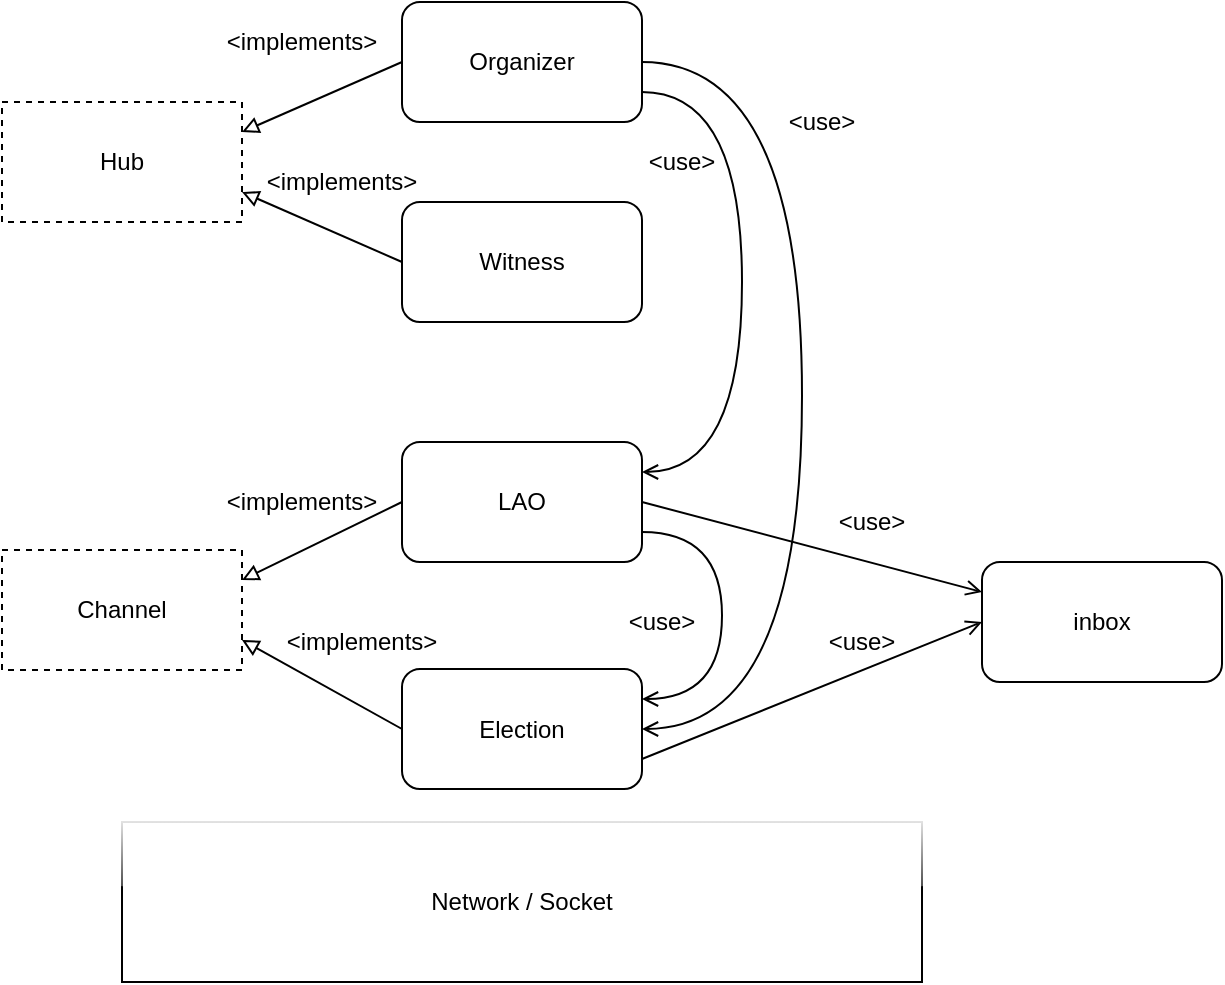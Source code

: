 <mxfile version="15.2.7" type="device"><diagram id="J6va4wnI8ZivqrAzwn56" name="Page-1"><mxGraphModel dx="1106" dy="997" grid="1" gridSize="10" guides="1" tooltips="1" connect="1" arrows="1" fold="1" page="1" pageScale="1" pageWidth="1169" pageHeight="827" math="0" shadow="0"><root><mxCell id="0"/><mxCell id="1" parent="0"/><mxCell id="gjCgtJmu76KnoSji2voS-6" style="rounded=0;orthogonalLoop=1;jettySize=auto;html=1;startArrow=block;startFill=0;endArrow=none;endFill=0;entryX=0;entryY=0.5;entryDx=0;entryDy=0;exitX=1;exitY=0.25;exitDx=0;exitDy=0;" edge="1" parent="1" source="gjCgtJmu76KnoSji2voS-1" target="gjCgtJmu76KnoSji2voS-3"><mxGeometry relative="1" as="geometry"><mxPoint x="700" y="160" as="targetPoint"/></mxGeometry></mxCell><mxCell id="gjCgtJmu76KnoSji2voS-7" style="rounded=0;orthogonalLoop=1;jettySize=auto;html=1;entryX=0;entryY=0.5;entryDx=0;entryDy=0;endArrow=none;endFill=0;startArrow=block;startFill=0;exitX=1;exitY=0.75;exitDx=0;exitDy=0;" edge="1" parent="1" source="gjCgtJmu76KnoSji2voS-1" target="gjCgtJmu76KnoSji2voS-4"><mxGeometry relative="1" as="geometry"/></mxCell><mxCell id="gjCgtJmu76KnoSji2voS-1" value="Hub" style="rounded=0;whiteSpace=wrap;html=1;dashed=1;" vertex="1" parent="1"><mxGeometry x="150" y="130" width="120" height="60" as="geometry"/></mxCell><mxCell id="gjCgtJmu76KnoSji2voS-2" value="Channel" style="rounded=0;whiteSpace=wrap;html=1;dashed=1;" vertex="1" parent="1"><mxGeometry x="150" y="354" width="120" height="60" as="geometry"/></mxCell><mxCell id="gjCgtJmu76KnoSji2voS-16" style="edgeStyle=orthogonalEdgeStyle;curved=1;rounded=0;orthogonalLoop=1;jettySize=auto;html=1;entryX=1;entryY=0.5;entryDx=0;entryDy=0;startArrow=none;startFill=0;endArrow=open;endFill=0;exitX=1;exitY=0.5;exitDx=0;exitDy=0;" edge="1" parent="1" source="gjCgtJmu76KnoSji2voS-3" target="gjCgtJmu76KnoSji2voS-8"><mxGeometry relative="1" as="geometry"><Array as="points"><mxPoint x="550" y="110"/><mxPoint x="550" y="444"/></Array></mxGeometry></mxCell><mxCell id="gjCgtJmu76KnoSji2voS-17" style="edgeStyle=orthogonalEdgeStyle;curved=1;rounded=0;orthogonalLoop=1;jettySize=auto;html=1;entryX=1;entryY=0.25;entryDx=0;entryDy=0;startArrow=none;startFill=0;endArrow=open;endFill=0;exitX=1;exitY=0.75;exitDx=0;exitDy=0;" edge="1" parent="1" source="gjCgtJmu76KnoSji2voS-3" target="gjCgtJmu76KnoSji2voS-9"><mxGeometry relative="1" as="geometry"><Array as="points"><mxPoint x="520" y="125"/><mxPoint x="520" y="315"/></Array></mxGeometry></mxCell><mxCell id="gjCgtJmu76KnoSji2voS-3" value="Organizer" style="rounded=1;whiteSpace=wrap;html=1;glass=0;" vertex="1" parent="1"><mxGeometry x="350" y="80" width="120" height="60" as="geometry"/></mxCell><mxCell id="gjCgtJmu76KnoSji2voS-4" value="Witness" style="rounded=1;whiteSpace=wrap;html=1;glass=0;" vertex="1" parent="1"><mxGeometry x="350" y="180" width="120" height="60" as="geometry"/></mxCell><mxCell id="gjCgtJmu76KnoSji2voS-26" style="rounded=0;orthogonalLoop=1;jettySize=auto;html=1;entryX=0;entryY=0.5;entryDx=0;entryDy=0;startArrow=none;startFill=0;endArrow=open;endFill=0;exitX=1;exitY=0.75;exitDx=0;exitDy=0;" edge="1" parent="1" source="gjCgtJmu76KnoSji2voS-8" target="gjCgtJmu76KnoSji2voS-24"><mxGeometry relative="1" as="geometry"/></mxCell><mxCell id="gjCgtJmu76KnoSji2voS-8" value="Election" style="rounded=1;whiteSpace=wrap;html=1;glass=0;" vertex="1" parent="1"><mxGeometry x="350" y="413.5" width="120" height="60" as="geometry"/></mxCell><mxCell id="gjCgtJmu76KnoSji2voS-13" style="edgeStyle=orthogonalEdgeStyle;rounded=0;orthogonalLoop=1;jettySize=auto;html=1;entryX=1;entryY=0.25;entryDx=0;entryDy=0;startArrow=none;startFill=0;endArrow=open;endFill=0;curved=1;exitX=1;exitY=0.75;exitDx=0;exitDy=0;" edge="1" parent="1" source="gjCgtJmu76KnoSji2voS-9" target="gjCgtJmu76KnoSji2voS-8"><mxGeometry relative="1" as="geometry"><Array as="points"><mxPoint x="510" y="345"/><mxPoint x="510" y="429"/></Array></mxGeometry></mxCell><mxCell id="gjCgtJmu76KnoSji2voS-25" style="rounded=0;orthogonalLoop=1;jettySize=auto;html=1;entryX=0;entryY=0.25;entryDx=0;entryDy=0;startArrow=none;startFill=0;endArrow=open;endFill=0;exitX=1;exitY=0.5;exitDx=0;exitDy=0;" edge="1" parent="1" source="gjCgtJmu76KnoSji2voS-9" target="gjCgtJmu76KnoSji2voS-24"><mxGeometry relative="1" as="geometry"/></mxCell><mxCell id="gjCgtJmu76KnoSji2voS-9" value="LAO" style="rounded=1;whiteSpace=wrap;html=1;glass=0;" vertex="1" parent="1"><mxGeometry x="350" y="300" width="120" height="60" as="geometry"/></mxCell><mxCell id="gjCgtJmu76KnoSji2voS-10" style="rounded=0;orthogonalLoop=1;jettySize=auto;html=1;endArrow=none;endFill=0;startArrow=block;startFill=0;exitX=1;exitY=0.75;exitDx=0;exitDy=0;entryX=0;entryY=0.5;entryDx=0;entryDy=0;" edge="1" parent="1" source="gjCgtJmu76KnoSji2voS-2" target="gjCgtJmu76KnoSji2voS-8"><mxGeometry relative="1" as="geometry"><mxPoint x="520" y="130" as="sourcePoint"/><mxPoint x="450" y="180" as="targetPoint"/></mxGeometry></mxCell><mxCell id="gjCgtJmu76KnoSji2voS-11" style="rounded=0;orthogonalLoop=1;jettySize=auto;html=1;entryX=0;entryY=0.5;entryDx=0;entryDy=0;endArrow=none;endFill=0;startArrow=block;startFill=0;exitX=1;exitY=0.25;exitDx=0;exitDy=0;" edge="1" parent="1" source="gjCgtJmu76KnoSji2voS-2" target="gjCgtJmu76KnoSji2voS-9"><mxGeometry relative="1" as="geometry"><mxPoint x="530" y="140" as="sourcePoint"/><mxPoint x="460" y="190" as="targetPoint"/></mxGeometry></mxCell><mxCell id="gjCgtJmu76KnoSji2voS-18" value="Network / Socket" style="rounded=0;whiteSpace=wrap;html=1;glass=1;" vertex="1" parent="1"><mxGeometry x="210" y="490" width="400" height="80" as="geometry"/></mxCell><mxCell id="gjCgtJmu76KnoSji2voS-20" value="&amp;lt;implements&amp;gt;" style="text;html=1;strokeColor=none;fillColor=none;align=center;verticalAlign=middle;whiteSpace=wrap;rounded=0;glass=1;" vertex="1" parent="1"><mxGeometry x="280" y="90" width="40" height="20" as="geometry"/></mxCell><mxCell id="gjCgtJmu76KnoSji2voS-22" value="&amp;lt;use&amp;gt;" style="text;html=1;strokeColor=none;fillColor=none;align=center;verticalAlign=middle;whiteSpace=wrap;rounded=0;glass=1;" vertex="1" parent="1"><mxGeometry x="540" y="130" width="40" height="20" as="geometry"/></mxCell><mxCell id="gjCgtJmu76KnoSji2voS-24" value="inbox" style="rounded=1;whiteSpace=wrap;html=1;glass=0;" vertex="1" parent="1"><mxGeometry x="640" y="360" width="120" height="60" as="geometry"/></mxCell><mxCell id="gjCgtJmu76KnoSji2voS-28" value="&amp;lt;implements&amp;gt;" style="text;html=1;strokeColor=none;fillColor=none;align=center;verticalAlign=middle;whiteSpace=wrap;rounded=0;glass=1;" vertex="1" parent="1"><mxGeometry x="300" y="160" width="40" height="20" as="geometry"/></mxCell><mxCell id="gjCgtJmu76KnoSji2voS-29" value="&amp;lt;implements&amp;gt;" style="text;html=1;strokeColor=none;fillColor=none;align=center;verticalAlign=middle;whiteSpace=wrap;rounded=0;glass=1;" vertex="1" parent="1"><mxGeometry x="280" y="320" width="40" height="20" as="geometry"/></mxCell><mxCell id="gjCgtJmu76KnoSji2voS-30" value="&amp;lt;implements&amp;gt;" style="text;html=1;strokeColor=none;fillColor=none;align=center;verticalAlign=middle;whiteSpace=wrap;rounded=0;glass=1;" vertex="1" parent="1"><mxGeometry x="310" y="390" width="40" height="20" as="geometry"/></mxCell><mxCell id="gjCgtJmu76KnoSji2voS-32" value="&amp;lt;use&amp;gt;" style="text;html=1;strokeColor=none;fillColor=none;align=center;verticalAlign=middle;whiteSpace=wrap;rounded=0;glass=1;" vertex="1" parent="1"><mxGeometry x="470" y="150" width="40" height="20" as="geometry"/></mxCell><mxCell id="gjCgtJmu76KnoSji2voS-33" value="&amp;lt;use&amp;gt;" style="text;html=1;strokeColor=none;fillColor=none;align=center;verticalAlign=middle;whiteSpace=wrap;rounded=0;glass=1;" vertex="1" parent="1"><mxGeometry x="565" y="330" width="40" height="20" as="geometry"/></mxCell><mxCell id="gjCgtJmu76KnoSji2voS-34" value="&amp;lt;use&amp;gt;" style="text;html=1;strokeColor=none;fillColor=none;align=center;verticalAlign=middle;whiteSpace=wrap;rounded=0;glass=1;" vertex="1" parent="1"><mxGeometry x="560" y="390" width="40" height="20" as="geometry"/></mxCell><mxCell id="gjCgtJmu76KnoSji2voS-35" value="&amp;lt;use&amp;gt;" style="text;html=1;strokeColor=none;fillColor=none;align=center;verticalAlign=middle;whiteSpace=wrap;rounded=0;glass=1;" vertex="1" parent="1"><mxGeometry x="460" y="380" width="40" height="20" as="geometry"/></mxCell></root></mxGraphModel></diagram></mxfile>